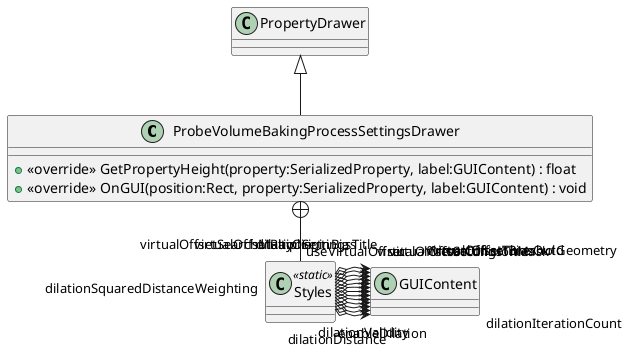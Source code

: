 @startuml
class ProbeVolumeBakingProcessSettingsDrawer {
    + <<override>> GetPropertyHeight(property:SerializedProperty, label:GUIContent) : float
    + <<override>> OnGUI(position:Rect, property:SerializedProperty, label:GUIContent) : void
}
class Styles <<static>> {
}
PropertyDrawer <|-- ProbeVolumeBakingProcessSettingsDrawer
ProbeVolumeBakingProcessSettingsDrawer +-- Styles
Styles o-> "enableDilation" GUIContent
Styles o-> "dilationDistance" GUIContent
Styles o-> "dilationValidity" GUIContent
Styles o-> "dilationIterationCount" GUIContent
Styles o-> "dilationSquaredDistanceWeighting" GUIContent
Styles o-> "useVirtualOffset" GUIContent
Styles o-> "virtualOffsetThreshold" GUIContent
Styles o-> "virtualOffsetSearchMultiplier" GUIContent
Styles o-> "virtualOffsetBiasOutGeometry" GUIContent
Styles o-> "virtualOffsetRayOriginBias" GUIContent
Styles o-> "virtualOffsetCollisionMask" GUIContent
Styles o-> "dilationSettingsTitle" GUIContent
Styles o-> "virtualOffsetSettingsTitle" GUIContent
@enduml
